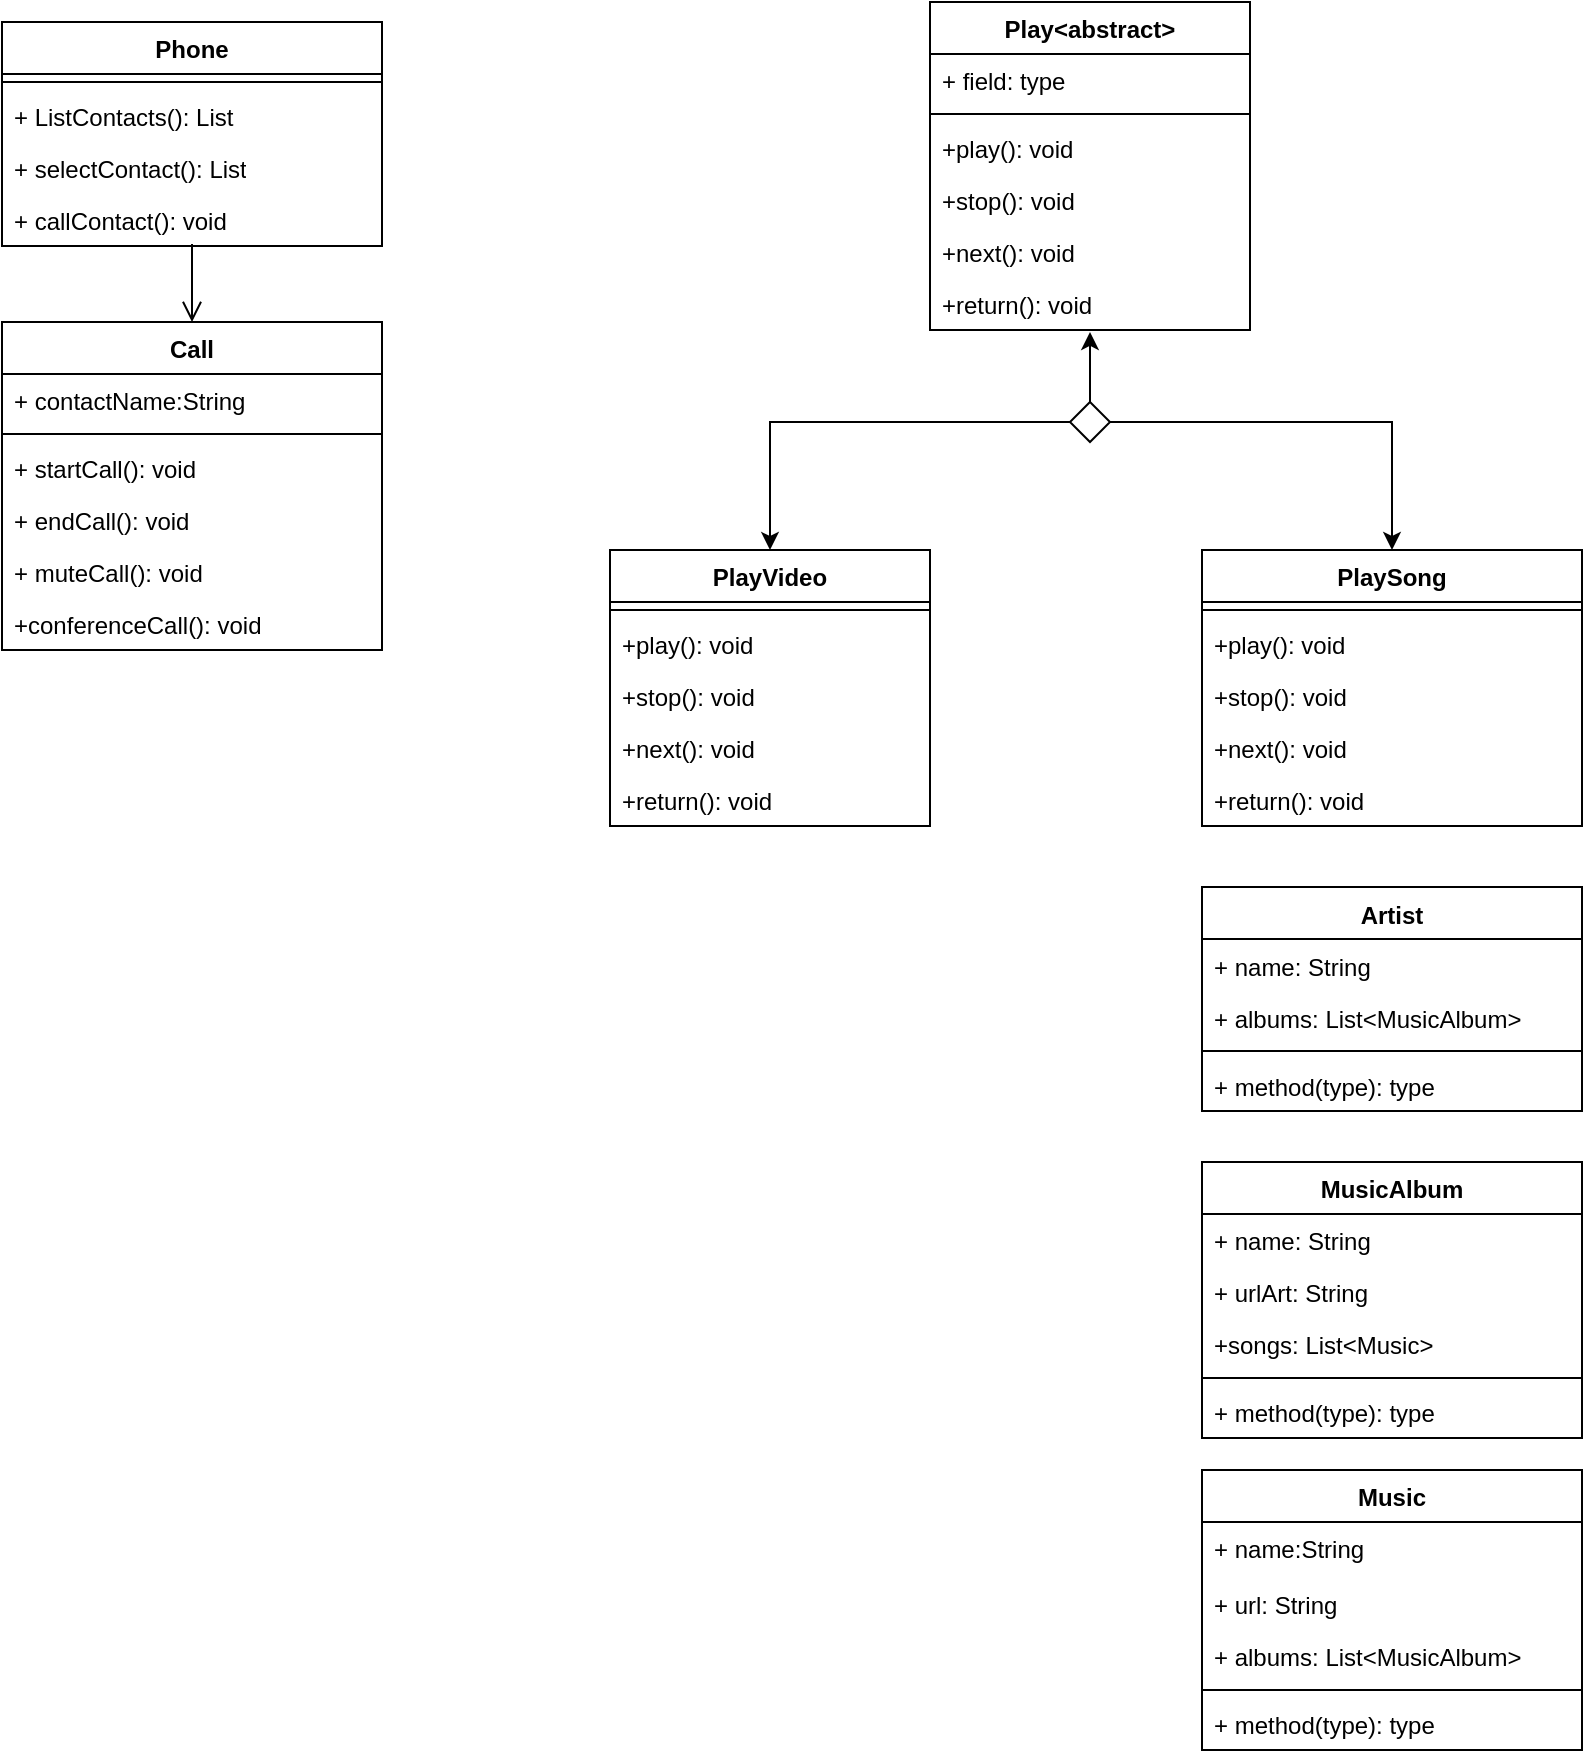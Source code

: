 <mxfile version="21.6.9" type="github">
  <diagram id="C5RBs43oDa-KdzZeNtuy" name="Page-1">
    <mxGraphModel dx="1157" dy="748" grid="1" gridSize="10" guides="1" tooltips="1" connect="1" arrows="1" fold="1" page="1" pageScale="1" pageWidth="827" pageHeight="1169" math="0" shadow="0">
      <root>
        <mxCell id="WIyWlLk6GJQsqaUBKTNV-0" />
        <mxCell id="WIyWlLk6GJQsqaUBKTNV-1" parent="WIyWlLk6GJQsqaUBKTNV-0" />
        <mxCell id="q52bOCOClihTa2kssrym-14" value="MusicAlbum" style="swimlane;fontStyle=1;align=center;verticalAlign=top;childLayout=stackLayout;horizontal=1;startSize=26;horizontalStack=0;resizeParent=1;resizeParentMax=0;resizeLast=0;collapsible=1;marginBottom=0;whiteSpace=wrap;html=1;" parent="WIyWlLk6GJQsqaUBKTNV-1" vertex="1">
          <mxGeometry x="630" y="610" width="190" height="138" as="geometry" />
        </mxCell>
        <mxCell id="q52bOCOClihTa2kssrym-15" value="+ name: String&lt;br&gt;" style="text;strokeColor=none;fillColor=none;align=left;verticalAlign=top;spacingLeft=4;spacingRight=4;overflow=hidden;rotatable=0;points=[[0,0.5],[1,0.5]];portConstraint=eastwest;whiteSpace=wrap;html=1;" parent="q52bOCOClihTa2kssrym-14" vertex="1">
          <mxGeometry y="26" width="190" height="26" as="geometry" />
        </mxCell>
        <mxCell id="q52bOCOClihTa2kssrym-38" value="+ urlArt: String" style="text;strokeColor=none;fillColor=none;align=left;verticalAlign=top;spacingLeft=4;spacingRight=4;overflow=hidden;rotatable=0;points=[[0,0.5],[1,0.5]];portConstraint=eastwest;whiteSpace=wrap;html=1;" parent="q52bOCOClihTa2kssrym-14" vertex="1">
          <mxGeometry y="52" width="190" height="26" as="geometry" />
        </mxCell>
        <mxCell id="q52bOCOClihTa2kssrym-39" value="+songs&lt;span style=&quot;background-color: initial;&quot;&gt;: List&amp;lt;Music&amp;gt;&lt;/span&gt;" style="text;strokeColor=none;fillColor=none;align=left;verticalAlign=top;spacingLeft=4;spacingRight=4;overflow=hidden;rotatable=0;points=[[0,0.5],[1,0.5]];portConstraint=eastwest;whiteSpace=wrap;html=1;" parent="q52bOCOClihTa2kssrym-14" vertex="1">
          <mxGeometry y="78" width="190" height="26" as="geometry" />
        </mxCell>
        <mxCell id="q52bOCOClihTa2kssrym-16" value="" style="line;strokeWidth=1;fillColor=none;align=left;verticalAlign=middle;spacingTop=-1;spacingLeft=3;spacingRight=3;rotatable=0;labelPosition=right;points=[];portConstraint=eastwest;strokeColor=inherit;" parent="q52bOCOClihTa2kssrym-14" vertex="1">
          <mxGeometry y="104" width="190" height="8" as="geometry" />
        </mxCell>
        <mxCell id="q52bOCOClihTa2kssrym-17" value="+ method(type): type" style="text;strokeColor=none;fillColor=none;align=left;verticalAlign=top;spacingLeft=4;spacingRight=4;overflow=hidden;rotatable=0;points=[[0,0.5],[1,0.5]];portConstraint=eastwest;whiteSpace=wrap;html=1;" parent="q52bOCOClihTa2kssrym-14" vertex="1">
          <mxGeometry y="112" width="190" height="26" as="geometry" />
        </mxCell>
        <object label="Music" url="" id="q52bOCOClihTa2kssrym-18">
          <mxCell style="swimlane;fontStyle=1;align=center;verticalAlign=top;childLayout=stackLayout;horizontal=1;startSize=26;horizontalStack=0;resizeParent=1;resizeParentMax=0;resizeLast=0;collapsible=1;marginBottom=0;whiteSpace=wrap;html=1;" parent="WIyWlLk6GJQsqaUBKTNV-1" vertex="1">
            <mxGeometry x="630" y="764" width="190" height="140" as="geometry" />
          </mxCell>
        </object>
        <mxCell id="q52bOCOClihTa2kssrym-19" value="+ name:String" style="text;strokeColor=none;fillColor=none;align=left;verticalAlign=top;spacingLeft=4;spacingRight=4;overflow=hidden;rotatable=0;points=[[0,0.5],[1,0.5]];portConstraint=eastwest;whiteSpace=wrap;html=1;" parent="q52bOCOClihTa2kssrym-18" vertex="1">
          <mxGeometry y="26" width="190" height="28" as="geometry" />
        </mxCell>
        <mxCell id="q52bOCOClihTa2kssrym-24" value="+ url: String" style="text;strokeColor=none;fillColor=none;align=left;verticalAlign=top;spacingLeft=4;spacingRight=4;overflow=hidden;rotatable=0;points=[[0,0.5],[1,0.5]];portConstraint=eastwest;whiteSpace=wrap;html=1;" parent="q52bOCOClihTa2kssrym-18" vertex="1">
          <mxGeometry y="54" width="190" height="26" as="geometry" />
        </mxCell>
        <mxCell id="q52bOCOClihTa2kssrym-25" value="+&amp;nbsp;albums&lt;span style=&quot;background-color: initial;&quot;&gt;: List&amp;lt;MusicAlbum&amp;gt;&lt;/span&gt;" style="text;strokeColor=none;fillColor=none;align=left;verticalAlign=top;spacingLeft=4;spacingRight=4;overflow=hidden;rotatable=0;points=[[0,0.5],[1,0.5]];portConstraint=eastwest;whiteSpace=wrap;html=1;" parent="q52bOCOClihTa2kssrym-18" vertex="1">
          <mxGeometry y="80" width="190" height="26" as="geometry" />
        </mxCell>
        <mxCell id="q52bOCOClihTa2kssrym-20" value="" style="line;strokeWidth=1;fillColor=none;align=left;verticalAlign=middle;spacingTop=-1;spacingLeft=3;spacingRight=3;rotatable=0;labelPosition=right;points=[];portConstraint=eastwest;strokeColor=inherit;" parent="q52bOCOClihTa2kssrym-18" vertex="1">
          <mxGeometry y="106" width="190" height="8" as="geometry" />
        </mxCell>
        <mxCell id="q52bOCOClihTa2kssrym-21" value="+ method(type): type" style="text;strokeColor=none;fillColor=none;align=left;verticalAlign=top;spacingLeft=4;spacingRight=4;overflow=hidden;rotatable=0;points=[[0,0.5],[1,0.5]];portConstraint=eastwest;whiteSpace=wrap;html=1;" parent="q52bOCOClihTa2kssrym-18" vertex="1">
          <mxGeometry y="114" width="190" height="26" as="geometry" />
        </mxCell>
        <mxCell id="q52bOCOClihTa2kssrym-31" value="Play&amp;lt;abstract&amp;gt;" style="swimlane;fontStyle=1;align=center;verticalAlign=top;childLayout=stackLayout;horizontal=1;startSize=26;horizontalStack=0;resizeParent=1;resizeParentMax=0;resizeLast=0;collapsible=1;marginBottom=0;whiteSpace=wrap;html=1;" parent="WIyWlLk6GJQsqaUBKTNV-1" vertex="1">
          <mxGeometry x="494" y="30" width="160" height="164" as="geometry" />
        </mxCell>
        <mxCell id="q52bOCOClihTa2kssrym-32" value="+ field: type" style="text;strokeColor=none;fillColor=none;align=left;verticalAlign=top;spacingLeft=4;spacingRight=4;overflow=hidden;rotatable=0;points=[[0,0.5],[1,0.5]];portConstraint=eastwest;whiteSpace=wrap;html=1;" parent="q52bOCOClihTa2kssrym-31" vertex="1">
          <mxGeometry y="26" width="160" height="26" as="geometry" />
        </mxCell>
        <mxCell id="q52bOCOClihTa2kssrym-33" value="" style="line;strokeWidth=1;fillColor=none;align=left;verticalAlign=middle;spacingTop=-1;spacingLeft=3;spacingRight=3;rotatable=0;labelPosition=right;points=[];portConstraint=eastwest;strokeColor=inherit;" parent="q52bOCOClihTa2kssrym-31" vertex="1">
          <mxGeometry y="52" width="160" height="8" as="geometry" />
        </mxCell>
        <mxCell id="q52bOCOClihTa2kssrym-34" value="+play(): void" style="text;strokeColor=none;fillColor=none;align=left;verticalAlign=top;spacingLeft=4;spacingRight=4;overflow=hidden;rotatable=0;points=[[0,0.5],[1,0.5]];portConstraint=eastwest;whiteSpace=wrap;html=1;" parent="q52bOCOClihTa2kssrym-31" vertex="1">
          <mxGeometry y="60" width="160" height="26" as="geometry" />
        </mxCell>
        <mxCell id="q52bOCOClihTa2kssrym-35" value="+stop(): void" style="text;strokeColor=none;fillColor=none;align=left;verticalAlign=top;spacingLeft=4;spacingRight=4;overflow=hidden;rotatable=0;points=[[0,0.5],[1,0.5]];portConstraint=eastwest;whiteSpace=wrap;html=1;" parent="q52bOCOClihTa2kssrym-31" vertex="1">
          <mxGeometry y="86" width="160" height="26" as="geometry" />
        </mxCell>
        <mxCell id="q52bOCOClihTa2kssrym-36" value="+next(): void" style="text;strokeColor=none;fillColor=none;align=left;verticalAlign=top;spacingLeft=4;spacingRight=4;overflow=hidden;rotatable=0;points=[[0,0.5],[1,0.5]];portConstraint=eastwest;whiteSpace=wrap;html=1;" parent="q52bOCOClihTa2kssrym-31" vertex="1">
          <mxGeometry y="112" width="160" height="26" as="geometry" />
        </mxCell>
        <mxCell id="q52bOCOClihTa2kssrym-37" value="+return(): void" style="text;strokeColor=none;fillColor=none;align=left;verticalAlign=top;spacingLeft=4;spacingRight=4;overflow=hidden;rotatable=0;points=[[0,0.5],[1,0.5]];portConstraint=eastwest;whiteSpace=wrap;html=1;" parent="q52bOCOClihTa2kssrym-31" vertex="1">
          <mxGeometry y="138" width="160" height="26" as="geometry" />
        </mxCell>
        <mxCell id="q52bOCOClihTa2kssrym-40" value="PlayVideo" style="swimlane;fontStyle=1;align=center;verticalAlign=top;childLayout=stackLayout;horizontal=1;startSize=26;horizontalStack=0;resizeParent=1;resizeParentMax=0;resizeLast=0;collapsible=1;marginBottom=0;whiteSpace=wrap;html=1;" parent="WIyWlLk6GJQsqaUBKTNV-1" vertex="1">
          <mxGeometry x="334" y="304" width="160" height="138" as="geometry" />
        </mxCell>
        <mxCell id="q52bOCOClihTa2kssrym-42" value="" style="line;strokeWidth=1;fillColor=none;align=left;verticalAlign=middle;spacingTop=-1;spacingLeft=3;spacingRight=3;rotatable=0;labelPosition=right;points=[];portConstraint=eastwest;strokeColor=inherit;" parent="q52bOCOClihTa2kssrym-40" vertex="1">
          <mxGeometry y="26" width="160" height="8" as="geometry" />
        </mxCell>
        <mxCell id="q52bOCOClihTa2kssrym-43" value="+play(): void" style="text;strokeColor=none;fillColor=none;align=left;verticalAlign=top;spacingLeft=4;spacingRight=4;overflow=hidden;rotatable=0;points=[[0,0.5],[1,0.5]];portConstraint=eastwest;whiteSpace=wrap;html=1;" parent="q52bOCOClihTa2kssrym-40" vertex="1">
          <mxGeometry y="34" width="160" height="26" as="geometry" />
        </mxCell>
        <mxCell id="q52bOCOClihTa2kssrym-44" value="+stop(): void" style="text;strokeColor=none;fillColor=none;align=left;verticalAlign=top;spacingLeft=4;spacingRight=4;overflow=hidden;rotatable=0;points=[[0,0.5],[1,0.5]];portConstraint=eastwest;whiteSpace=wrap;html=1;" parent="q52bOCOClihTa2kssrym-40" vertex="1">
          <mxGeometry y="60" width="160" height="26" as="geometry" />
        </mxCell>
        <mxCell id="q52bOCOClihTa2kssrym-45" value="+next(): void" style="text;strokeColor=none;fillColor=none;align=left;verticalAlign=top;spacingLeft=4;spacingRight=4;overflow=hidden;rotatable=0;points=[[0,0.5],[1,0.5]];portConstraint=eastwest;whiteSpace=wrap;html=1;" parent="q52bOCOClihTa2kssrym-40" vertex="1">
          <mxGeometry y="86" width="160" height="26" as="geometry" />
        </mxCell>
        <mxCell id="q52bOCOClihTa2kssrym-46" value="+return(): void" style="text;strokeColor=none;fillColor=none;align=left;verticalAlign=top;spacingLeft=4;spacingRight=4;overflow=hidden;rotatable=0;points=[[0,0.5],[1,0.5]];portConstraint=eastwest;whiteSpace=wrap;html=1;" parent="q52bOCOClihTa2kssrym-40" vertex="1">
          <mxGeometry y="112" width="160" height="26" as="geometry" />
        </mxCell>
        <mxCell id="q52bOCOClihTa2kssrym-47" value="PlaySong&lt;br&gt;" style="swimlane;fontStyle=1;align=center;verticalAlign=top;childLayout=stackLayout;horizontal=1;startSize=26;horizontalStack=0;resizeParent=1;resizeParentMax=0;resizeLast=0;collapsible=1;marginBottom=0;whiteSpace=wrap;html=1;" parent="WIyWlLk6GJQsqaUBKTNV-1" vertex="1">
          <mxGeometry x="630" y="304" width="190" height="138" as="geometry" />
        </mxCell>
        <mxCell id="q52bOCOClihTa2kssrym-49" value="" style="line;strokeWidth=1;fillColor=none;align=left;verticalAlign=middle;spacingTop=-1;spacingLeft=3;spacingRight=3;rotatable=0;labelPosition=right;points=[];portConstraint=eastwest;strokeColor=inherit;" parent="q52bOCOClihTa2kssrym-47" vertex="1">
          <mxGeometry y="26" width="190" height="8" as="geometry" />
        </mxCell>
        <mxCell id="q52bOCOClihTa2kssrym-50" value="+play(): void" style="text;strokeColor=none;fillColor=none;align=left;verticalAlign=top;spacingLeft=4;spacingRight=4;overflow=hidden;rotatable=0;points=[[0,0.5],[1,0.5]];portConstraint=eastwest;whiteSpace=wrap;html=1;" parent="q52bOCOClihTa2kssrym-47" vertex="1">
          <mxGeometry y="34" width="190" height="26" as="geometry" />
        </mxCell>
        <mxCell id="q52bOCOClihTa2kssrym-51" value="+stop(): void" style="text;strokeColor=none;fillColor=none;align=left;verticalAlign=top;spacingLeft=4;spacingRight=4;overflow=hidden;rotatable=0;points=[[0,0.5],[1,0.5]];portConstraint=eastwest;whiteSpace=wrap;html=1;" parent="q52bOCOClihTa2kssrym-47" vertex="1">
          <mxGeometry y="60" width="190" height="26" as="geometry" />
        </mxCell>
        <mxCell id="q52bOCOClihTa2kssrym-52" value="+next(): void" style="text;strokeColor=none;fillColor=none;align=left;verticalAlign=top;spacingLeft=4;spacingRight=4;overflow=hidden;rotatable=0;points=[[0,0.5],[1,0.5]];portConstraint=eastwest;whiteSpace=wrap;html=1;" parent="q52bOCOClihTa2kssrym-47" vertex="1">
          <mxGeometry y="86" width="190" height="26" as="geometry" />
        </mxCell>
        <mxCell id="q52bOCOClihTa2kssrym-53" value="+return(): void" style="text;strokeColor=none;fillColor=none;align=left;verticalAlign=top;spacingLeft=4;spacingRight=4;overflow=hidden;rotatable=0;points=[[0,0.5],[1,0.5]];portConstraint=eastwest;whiteSpace=wrap;html=1;" parent="q52bOCOClihTa2kssrym-47" vertex="1">
          <mxGeometry y="112" width="190" height="26" as="geometry" />
        </mxCell>
        <mxCell id="q52bOCOClihTa2kssrym-54" value="Artist&lt;br&gt;" style="swimlane;fontStyle=1;align=center;verticalAlign=top;childLayout=stackLayout;horizontal=1;startSize=26;horizontalStack=0;resizeParent=1;resizeParentMax=0;resizeLast=0;collapsible=1;marginBottom=0;whiteSpace=wrap;html=1;" parent="WIyWlLk6GJQsqaUBKTNV-1" vertex="1">
          <mxGeometry x="630" y="472.5" width="190" height="112" as="geometry" />
        </mxCell>
        <mxCell id="q52bOCOClihTa2kssrym-55" value="+ name: String" style="text;strokeColor=none;fillColor=none;align=left;verticalAlign=top;spacingLeft=4;spacingRight=4;overflow=hidden;rotatable=0;points=[[0,0.5],[1,0.5]];portConstraint=eastwest;whiteSpace=wrap;html=1;" parent="q52bOCOClihTa2kssrym-54" vertex="1">
          <mxGeometry y="26" width="190" height="26" as="geometry" />
        </mxCell>
        <mxCell id="q52bOCOClihTa2kssrym-58" value="+&amp;nbsp;albums&lt;span style=&quot;background-color: initial;&quot;&gt;: List&amp;lt;MusicAlbum&amp;gt;&lt;/span&gt;" style="text;strokeColor=none;fillColor=none;align=left;verticalAlign=top;spacingLeft=4;spacingRight=4;overflow=hidden;rotatable=0;points=[[0,0.5],[1,0.5]];portConstraint=eastwest;whiteSpace=wrap;html=1;" parent="q52bOCOClihTa2kssrym-54" vertex="1">
          <mxGeometry y="52" width="190" height="26" as="geometry" />
        </mxCell>
        <mxCell id="q52bOCOClihTa2kssrym-56" value="" style="line;strokeWidth=1;fillColor=none;align=left;verticalAlign=middle;spacingTop=-1;spacingLeft=3;spacingRight=3;rotatable=0;labelPosition=right;points=[];portConstraint=eastwest;strokeColor=inherit;" parent="q52bOCOClihTa2kssrym-54" vertex="1">
          <mxGeometry y="78" width="190" height="8" as="geometry" />
        </mxCell>
        <mxCell id="q52bOCOClihTa2kssrym-57" value="+ method(type): type" style="text;strokeColor=none;fillColor=none;align=left;verticalAlign=top;spacingLeft=4;spacingRight=4;overflow=hidden;rotatable=0;points=[[0,0.5],[1,0.5]];portConstraint=eastwest;whiteSpace=wrap;html=1;" parent="q52bOCOClihTa2kssrym-54" vertex="1">
          <mxGeometry y="86" width="190" height="26" as="geometry" />
        </mxCell>
        <mxCell id="UiYfOl6TeFfZE4mTzbjZ-17" style="edgeStyle=orthogonalEdgeStyle;rounded=0;orthogonalLoop=1;jettySize=auto;html=1;exitX=1;exitY=0.5;exitDx=0;exitDy=0;entryX=0.5;entryY=0;entryDx=0;entryDy=0;" edge="1" parent="WIyWlLk6GJQsqaUBKTNV-1" source="UiYfOl6TeFfZE4mTzbjZ-7" target="q52bOCOClihTa2kssrym-47">
          <mxGeometry relative="1" as="geometry" />
        </mxCell>
        <mxCell id="UiYfOl6TeFfZE4mTzbjZ-18" style="edgeStyle=orthogonalEdgeStyle;rounded=0;orthogonalLoop=1;jettySize=auto;html=1;exitX=0;exitY=0.5;exitDx=0;exitDy=0;entryX=0.5;entryY=0;entryDx=0;entryDy=0;" edge="1" parent="WIyWlLk6GJQsqaUBKTNV-1" source="UiYfOl6TeFfZE4mTzbjZ-7" target="q52bOCOClihTa2kssrym-40">
          <mxGeometry relative="1" as="geometry" />
        </mxCell>
        <mxCell id="UiYfOl6TeFfZE4mTzbjZ-22" style="edgeStyle=orthogonalEdgeStyle;rounded=0;orthogonalLoop=1;jettySize=auto;html=1;exitX=0.5;exitY=0;exitDx=0;exitDy=0;entryX=0.5;entryY=1.038;entryDx=0;entryDy=0;entryPerimeter=0;" edge="1" parent="WIyWlLk6GJQsqaUBKTNV-1" source="UiYfOl6TeFfZE4mTzbjZ-7" target="q52bOCOClihTa2kssrym-37">
          <mxGeometry relative="1" as="geometry" />
        </mxCell>
        <mxCell id="UiYfOl6TeFfZE4mTzbjZ-7" value="" style="rhombus;aspect=fixed;" vertex="1" parent="WIyWlLk6GJQsqaUBKTNV-1">
          <mxGeometry x="564" y="230" width="20" height="20" as="geometry" />
        </mxCell>
        <mxCell id="UiYfOl6TeFfZE4mTzbjZ-45" value="Phone" style="swimlane;fontStyle=1;align=center;verticalAlign=top;childLayout=stackLayout;horizontal=1;startSize=26;horizontalStack=0;resizeParent=1;resizeParentMax=0;resizeLast=0;collapsible=1;marginBottom=0;whiteSpace=wrap;html=1;" vertex="1" parent="WIyWlLk6GJQsqaUBKTNV-1">
          <mxGeometry x="30" y="40" width="190" height="112" as="geometry" />
        </mxCell>
        <mxCell id="UiYfOl6TeFfZE4mTzbjZ-48" value="" style="line;strokeWidth=1;fillColor=none;align=left;verticalAlign=middle;spacingTop=-1;spacingLeft=3;spacingRight=3;rotatable=0;labelPosition=right;points=[];portConstraint=eastwest;strokeColor=inherit;" vertex="1" parent="UiYfOl6TeFfZE4mTzbjZ-45">
          <mxGeometry y="26" width="190" height="8" as="geometry" />
        </mxCell>
        <mxCell id="UiYfOl6TeFfZE4mTzbjZ-49" value="+ ListContacts(): List" style="text;strokeColor=none;fillColor=none;align=left;verticalAlign=top;spacingLeft=4;spacingRight=4;overflow=hidden;rotatable=0;points=[[0,0.5],[1,0.5]];portConstraint=eastwest;whiteSpace=wrap;html=1;" vertex="1" parent="UiYfOl6TeFfZE4mTzbjZ-45">
          <mxGeometry y="34" width="190" height="26" as="geometry" />
        </mxCell>
        <mxCell id="UiYfOl6TeFfZE4mTzbjZ-54" value="+ selectContact(): List" style="text;strokeColor=none;fillColor=none;align=left;verticalAlign=top;spacingLeft=4;spacingRight=4;overflow=hidden;rotatable=0;points=[[0,0.5],[1,0.5]];portConstraint=eastwest;whiteSpace=wrap;html=1;" vertex="1" parent="UiYfOl6TeFfZE4mTzbjZ-45">
          <mxGeometry y="60" width="190" height="26" as="geometry" />
        </mxCell>
        <mxCell id="UiYfOl6TeFfZE4mTzbjZ-53" value="+ callContact(): void" style="text;strokeColor=none;fillColor=none;align=left;verticalAlign=top;spacingLeft=4;spacingRight=4;overflow=hidden;rotatable=0;points=[[0,0.5],[1,0.5]];portConstraint=eastwest;whiteSpace=wrap;html=1;" vertex="1" parent="UiYfOl6TeFfZE4mTzbjZ-45">
          <mxGeometry y="86" width="190" height="26" as="geometry" />
        </mxCell>
        <mxCell id="UiYfOl6TeFfZE4mTzbjZ-57" value="Call" style="swimlane;fontStyle=1;align=center;verticalAlign=top;childLayout=stackLayout;horizontal=1;startSize=26;horizontalStack=0;resizeParent=1;resizeParentMax=0;resizeLast=0;collapsible=1;marginBottom=0;whiteSpace=wrap;html=1;" vertex="1" parent="WIyWlLk6GJQsqaUBKTNV-1">
          <mxGeometry x="30" y="190" width="190" height="164" as="geometry" />
        </mxCell>
        <mxCell id="UiYfOl6TeFfZE4mTzbjZ-64" value="+ contactName:String&amp;nbsp;" style="text;strokeColor=none;fillColor=none;align=left;verticalAlign=top;spacingLeft=4;spacingRight=4;overflow=hidden;rotatable=0;points=[[0,0.5],[1,0.5]];portConstraint=eastwest;whiteSpace=wrap;html=1;" vertex="1" parent="UiYfOl6TeFfZE4mTzbjZ-57">
          <mxGeometry y="26" width="190" height="26" as="geometry" />
        </mxCell>
        <mxCell id="UiYfOl6TeFfZE4mTzbjZ-58" value="" style="line;strokeWidth=1;fillColor=none;align=left;verticalAlign=middle;spacingTop=-1;spacingLeft=3;spacingRight=3;rotatable=0;labelPosition=right;points=[];portConstraint=eastwest;strokeColor=inherit;" vertex="1" parent="UiYfOl6TeFfZE4mTzbjZ-57">
          <mxGeometry y="52" width="190" height="8" as="geometry" />
        </mxCell>
        <mxCell id="UiYfOl6TeFfZE4mTzbjZ-62" value="+ startCall(): void" style="text;strokeColor=none;fillColor=none;align=left;verticalAlign=top;spacingLeft=4;spacingRight=4;overflow=hidden;rotatable=0;points=[[0,0.5],[1,0.5]];portConstraint=eastwest;whiteSpace=wrap;html=1;" vertex="1" parent="UiYfOl6TeFfZE4mTzbjZ-57">
          <mxGeometry y="60" width="190" height="26" as="geometry" />
        </mxCell>
        <mxCell id="UiYfOl6TeFfZE4mTzbjZ-63" value="+ endCall(): void" style="text;strokeColor=none;fillColor=none;align=left;verticalAlign=top;spacingLeft=4;spacingRight=4;overflow=hidden;rotatable=0;points=[[0,0.5],[1,0.5]];portConstraint=eastwest;whiteSpace=wrap;html=1;" vertex="1" parent="UiYfOl6TeFfZE4mTzbjZ-57">
          <mxGeometry y="86" width="190" height="26" as="geometry" />
        </mxCell>
        <mxCell id="UiYfOl6TeFfZE4mTzbjZ-67" value="+ muteCall(): void" style="text;strokeColor=none;fillColor=none;align=left;verticalAlign=top;spacingLeft=4;spacingRight=4;overflow=hidden;rotatable=0;points=[[0,0.5],[1,0.5]];portConstraint=eastwest;whiteSpace=wrap;html=1;" vertex="1" parent="UiYfOl6TeFfZE4mTzbjZ-57">
          <mxGeometry y="112" width="190" height="26" as="geometry" />
        </mxCell>
        <mxCell id="UiYfOl6TeFfZE4mTzbjZ-68" value="+conference&lt;span style=&quot;background-color: initial;&quot;&gt;Call(): void&lt;/span&gt;" style="text;strokeColor=none;fillColor=none;align=left;verticalAlign=top;spacingLeft=4;spacingRight=4;overflow=hidden;rotatable=0;points=[[0,0.5],[1,0.5]];portConstraint=eastwest;whiteSpace=wrap;html=1;" vertex="1" parent="UiYfOl6TeFfZE4mTzbjZ-57">
          <mxGeometry y="138" width="190" height="26" as="geometry" />
        </mxCell>
        <mxCell id="UiYfOl6TeFfZE4mTzbjZ-69" value="" style="endArrow=open;startArrow=none;endFill=0;startFill=0;endSize=8;html=1;verticalAlign=bottom;labelBackgroundColor=none;strokeWidth=1;rounded=0;exitX=0.5;exitY=0.962;exitDx=0;exitDy=0;exitPerimeter=0;entryX=0.5;entryY=0;entryDx=0;entryDy=0;" edge="1" parent="WIyWlLk6GJQsqaUBKTNV-1" source="UiYfOl6TeFfZE4mTzbjZ-53" target="UiYfOl6TeFfZE4mTzbjZ-57">
          <mxGeometry width="160" relative="1" as="geometry">
            <mxPoint x="330" y="800" as="sourcePoint" />
            <mxPoint x="490" y="800" as="targetPoint" />
          </mxGeometry>
        </mxCell>
      </root>
    </mxGraphModel>
  </diagram>
</mxfile>
